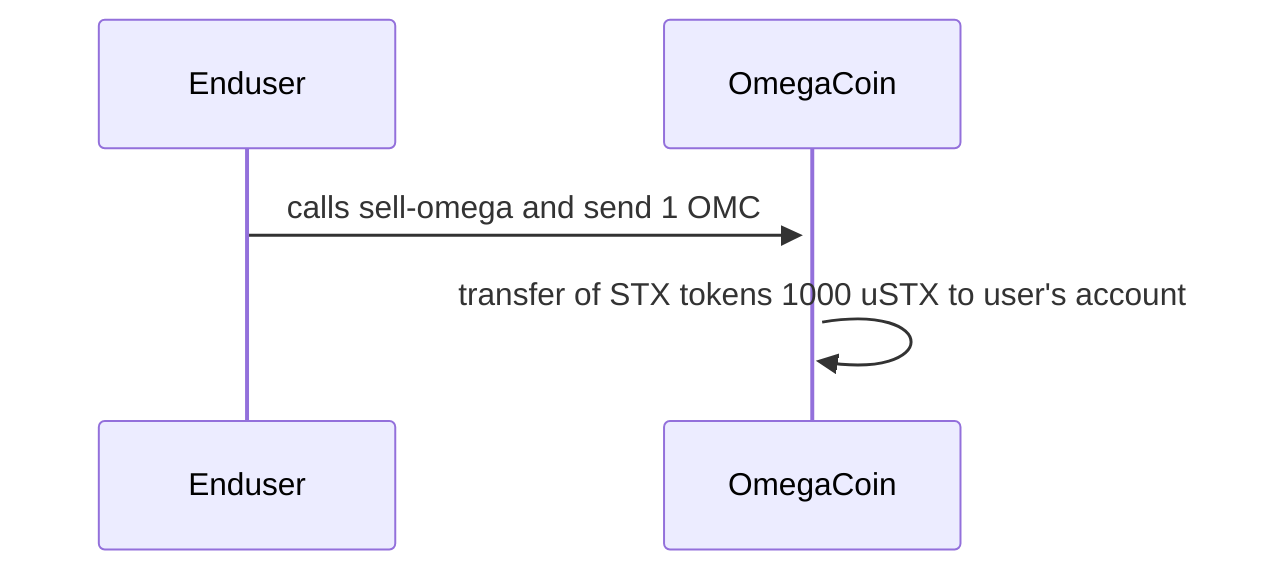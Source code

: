 sequenceDiagram
  Enduser->>+OmegaCoin: calls sell-omega and send 1 OMC
  OmegaCoin->>+OmegaCoin: transfer of STX tokens 1000 uSTX to user's account